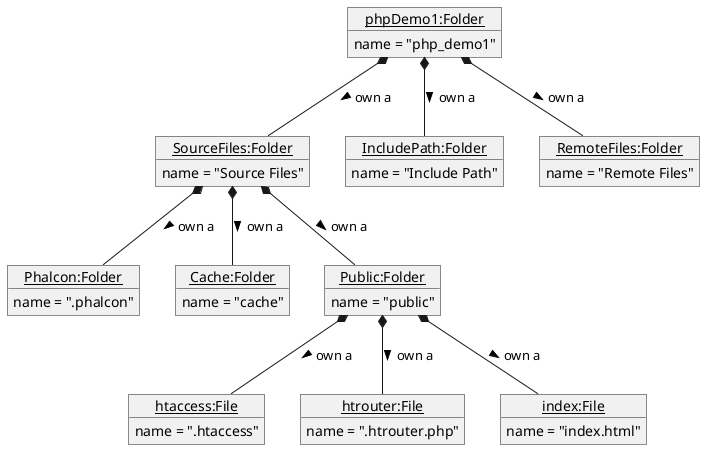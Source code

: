 @startuml

object "<u>phpDemo1:Folder</u>" as PHPD1 {
    name = "php_demo1"
}

object "<u>SourceFiles:Folder</u>" as SF {
    name = "Source Files"
}

object "<u>IncludePath:Folder</u>" as IP {
    name = "Include Path"
}

object "<u>RemoteFiles:Folder</u>" as RF {
    name = "Remote Files"
}

object "<u>Phalcon:Folder</u>" as PH {
    name = ".phalcon"
}

object "<u>Cache:Folder</u>" as CA {
    name = "cache"
}

object "<u>Public:Folder</u>" as PUB {
    name = "public"
}

object "<u>htaccess:File</u>" as HT {
    name = ".htaccess"
}

object "<u>htrouter:File</u>" as HTR {
    name = ".htrouter.php"
}

object "<u>index:File</u>" as IDX {
    name = "index.html"
}

PHPD1 *-- SF : own a >
PHPD1 *-- IP : own a >
PHPD1 *-- RF : own a >
SF *-- PH : own a >
SF *-- CA : own a >
SF *-- PUB : own a >
PUB *-- HT : own a >
PUB *-- HTR : own a >
PUB *-- IDX : own a >



@enduml


